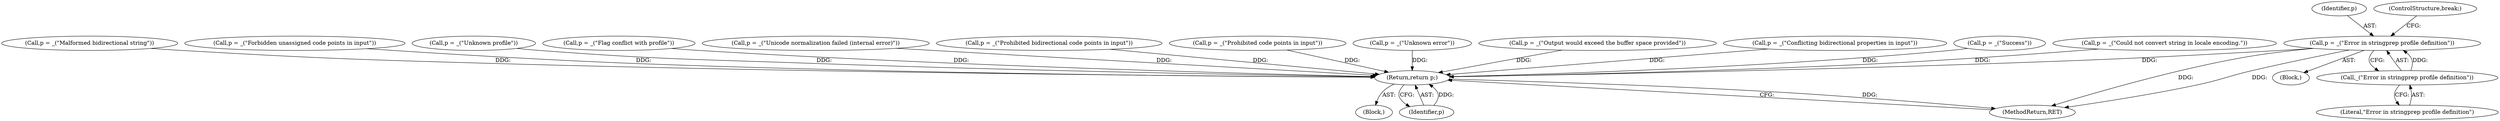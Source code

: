 digraph "0_savannah_2e97c2796581c27213962c77f5a8571a598f9a2e_0@pointer" {
"1000153" [label="(Call,p = _(\"Error in stringprep profile definition\"))"];
"1000155" [label="(Call,_(\"Error in stringprep profile definition\"))"];
"1000189" [label="(Return,return p;)"];
"1000154" [label="(Identifier,p)"];
"1000135" [label="(Call,p = _(\"Malformed bidirectional string\"))"];
"1000189" [label="(Return,return p;)"];
"1000190" [label="(Identifier,p)"];
"1000117" [label="(Call,p = _(\"Forbidden unassigned code points in input\"))"];
"1000109" [label="(Block,)"];
"1000155" [label="(Call,_(\"Error in stringprep profile definition\"))"];
"1000166" [label="(Call,p = _(\"Unknown profile\"))"];
"1000159" [label="(Call,p = _(\"Flag conflict with profile\"))"];
"1000178" [label="(Call,p = _(\"Unicode normalization failed (internal error)\"))"];
"1000153" [label="(Call,p = _(\"Error in stringprep profile definition\"))"];
"1000141" [label="(Call,p = _(\"Prohibited bidirectional code points in input\"))"];
"1000156" [label="(Literal,\"Error in stringprep profile definition\")"];
"1000123" [label="(Call,p = _(\"Prohibited code points in input\"))"];
"1000184" [label="(Call,p = _(\"Unknown error\"))"];
"1000191" [label="(MethodReturn,RET)"];
"1000147" [label="(Call,p = _(\"Output would exceed the buffer space provided\"))"];
"1000129" [label="(Call,p = _(\"Conflicting bidirectional properties in input\"))"];
"1000157" [label="(ControlStructure,break;)"];
"1000102" [label="(Block,)"];
"1000111" [label="(Call,p = _(\"Success\"))"];
"1000172" [label="(Call,p = _(\"Could not convert string in locale encoding.\"))"];
"1000153" -> "1000109"  [label="AST: "];
"1000153" -> "1000155"  [label="CFG: "];
"1000154" -> "1000153"  [label="AST: "];
"1000155" -> "1000153"  [label="AST: "];
"1000157" -> "1000153"  [label="CFG: "];
"1000153" -> "1000191"  [label="DDG: "];
"1000153" -> "1000191"  [label="DDG: "];
"1000155" -> "1000153"  [label="DDG: "];
"1000153" -> "1000189"  [label="DDG: "];
"1000155" -> "1000156"  [label="CFG: "];
"1000156" -> "1000155"  [label="AST: "];
"1000189" -> "1000102"  [label="AST: "];
"1000189" -> "1000190"  [label="CFG: "];
"1000190" -> "1000189"  [label="AST: "];
"1000191" -> "1000189"  [label="CFG: "];
"1000189" -> "1000191"  [label="DDG: "];
"1000190" -> "1000189"  [label="DDG: "];
"1000129" -> "1000189"  [label="DDG: "];
"1000141" -> "1000189"  [label="DDG: "];
"1000184" -> "1000189"  [label="DDG: "];
"1000178" -> "1000189"  [label="DDG: "];
"1000159" -> "1000189"  [label="DDG: "];
"1000166" -> "1000189"  [label="DDG: "];
"1000147" -> "1000189"  [label="DDG: "];
"1000117" -> "1000189"  [label="DDG: "];
"1000111" -> "1000189"  [label="DDG: "];
"1000172" -> "1000189"  [label="DDG: "];
"1000135" -> "1000189"  [label="DDG: "];
"1000123" -> "1000189"  [label="DDG: "];
}
